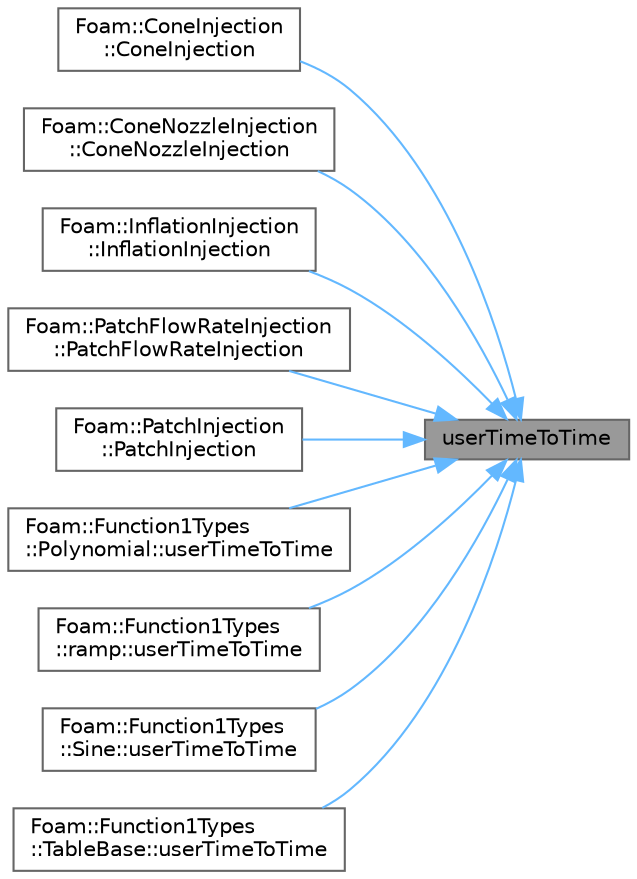 digraph "userTimeToTime"
{
 // LATEX_PDF_SIZE
  bgcolor="transparent";
  edge [fontname=Helvetica,fontsize=10,labelfontname=Helvetica,labelfontsize=10];
  node [fontname=Helvetica,fontsize=10,shape=box,height=0.2,width=0.4];
  rankdir="RL";
  Node1 [id="Node000001",label="userTimeToTime",height=0.2,width=0.4,color="gray40", fillcolor="grey60", style="filled", fontcolor="black",tooltip=" "];
  Node1 -> Node2 [id="edge1_Node000001_Node000002",dir="back",color="steelblue1",style="solid",tooltip=" "];
  Node2 [id="Node000002",label="Foam::ConeInjection\l::ConeInjection",height=0.2,width=0.4,color="grey40", fillcolor="white", style="filled",URL="$classFoam_1_1ConeInjection.html#a27734237622b5ec96d4f9bd9ea1b72a1",tooltip=" "];
  Node1 -> Node3 [id="edge2_Node000001_Node000003",dir="back",color="steelblue1",style="solid",tooltip=" "];
  Node3 [id="Node000003",label="Foam::ConeNozzleInjection\l::ConeNozzleInjection",height=0.2,width=0.4,color="grey40", fillcolor="white", style="filled",URL="$classFoam_1_1ConeNozzleInjection.html#a0a1cf5292f714d4aee4a0f846b16bfc0",tooltip=" "];
  Node1 -> Node4 [id="edge3_Node000001_Node000004",dir="back",color="steelblue1",style="solid",tooltip=" "];
  Node4 [id="Node000004",label="Foam::InflationInjection\l::InflationInjection",height=0.2,width=0.4,color="grey40", fillcolor="white", style="filled",URL="$classFoam_1_1InflationInjection.html#a507ed754c52ed201d90a2c3fe5f09add",tooltip=" "];
  Node1 -> Node5 [id="edge4_Node000001_Node000005",dir="back",color="steelblue1",style="solid",tooltip=" "];
  Node5 [id="Node000005",label="Foam::PatchFlowRateInjection\l::PatchFlowRateInjection",height=0.2,width=0.4,color="grey40", fillcolor="white", style="filled",URL="$classFoam_1_1PatchFlowRateInjection.html#a91ebd5a3a02fc32a75bf8b93768e6017",tooltip=" "];
  Node1 -> Node6 [id="edge5_Node000001_Node000006",dir="back",color="steelblue1",style="solid",tooltip=" "];
  Node6 [id="Node000006",label="Foam::PatchInjection\l::PatchInjection",height=0.2,width=0.4,color="grey40", fillcolor="white", style="filled",URL="$classFoam_1_1PatchInjection.html#aa9c5600f0c25be3019777cc1d743ba6b",tooltip=" "];
  Node1 -> Node7 [id="edge6_Node000001_Node000007",dir="back",color="steelblue1",style="solid",tooltip=" "];
  Node7 [id="Node000007",label="Foam::Function1Types\l::Polynomial::userTimeToTime",height=0.2,width=0.4,color="grey40", fillcolor="white", style="filled",URL="$classFoam_1_1Function1Types_1_1Polynomial.html#af7667c84061411e4afeaa86f0fe88a05",tooltip=" "];
  Node1 -> Node8 [id="edge7_Node000001_Node000008",dir="back",color="steelblue1",style="solid",tooltip=" "];
  Node8 [id="Node000008",label="Foam::Function1Types\l::ramp::userTimeToTime",height=0.2,width=0.4,color="grey40", fillcolor="white", style="filled",URL="$classFoam_1_1Function1Types_1_1ramp.html#af7667c84061411e4afeaa86f0fe88a05",tooltip=" "];
  Node1 -> Node9 [id="edge8_Node000001_Node000009",dir="back",color="steelblue1",style="solid",tooltip=" "];
  Node9 [id="Node000009",label="Foam::Function1Types\l::Sine::userTimeToTime",height=0.2,width=0.4,color="grey40", fillcolor="white", style="filled",URL="$classFoam_1_1Function1Types_1_1Sine.html#af7667c84061411e4afeaa86f0fe88a05",tooltip=" "];
  Node1 -> Node10 [id="edge9_Node000001_Node000010",dir="back",color="steelblue1",style="solid",tooltip=" "];
  Node10 [id="Node000010",label="Foam::Function1Types\l::TableBase::userTimeToTime",height=0.2,width=0.4,color="grey40", fillcolor="white", style="filled",URL="$classFoam_1_1Function1Types_1_1TableBase.html#af7667c84061411e4afeaa86f0fe88a05",tooltip=" "];
}
